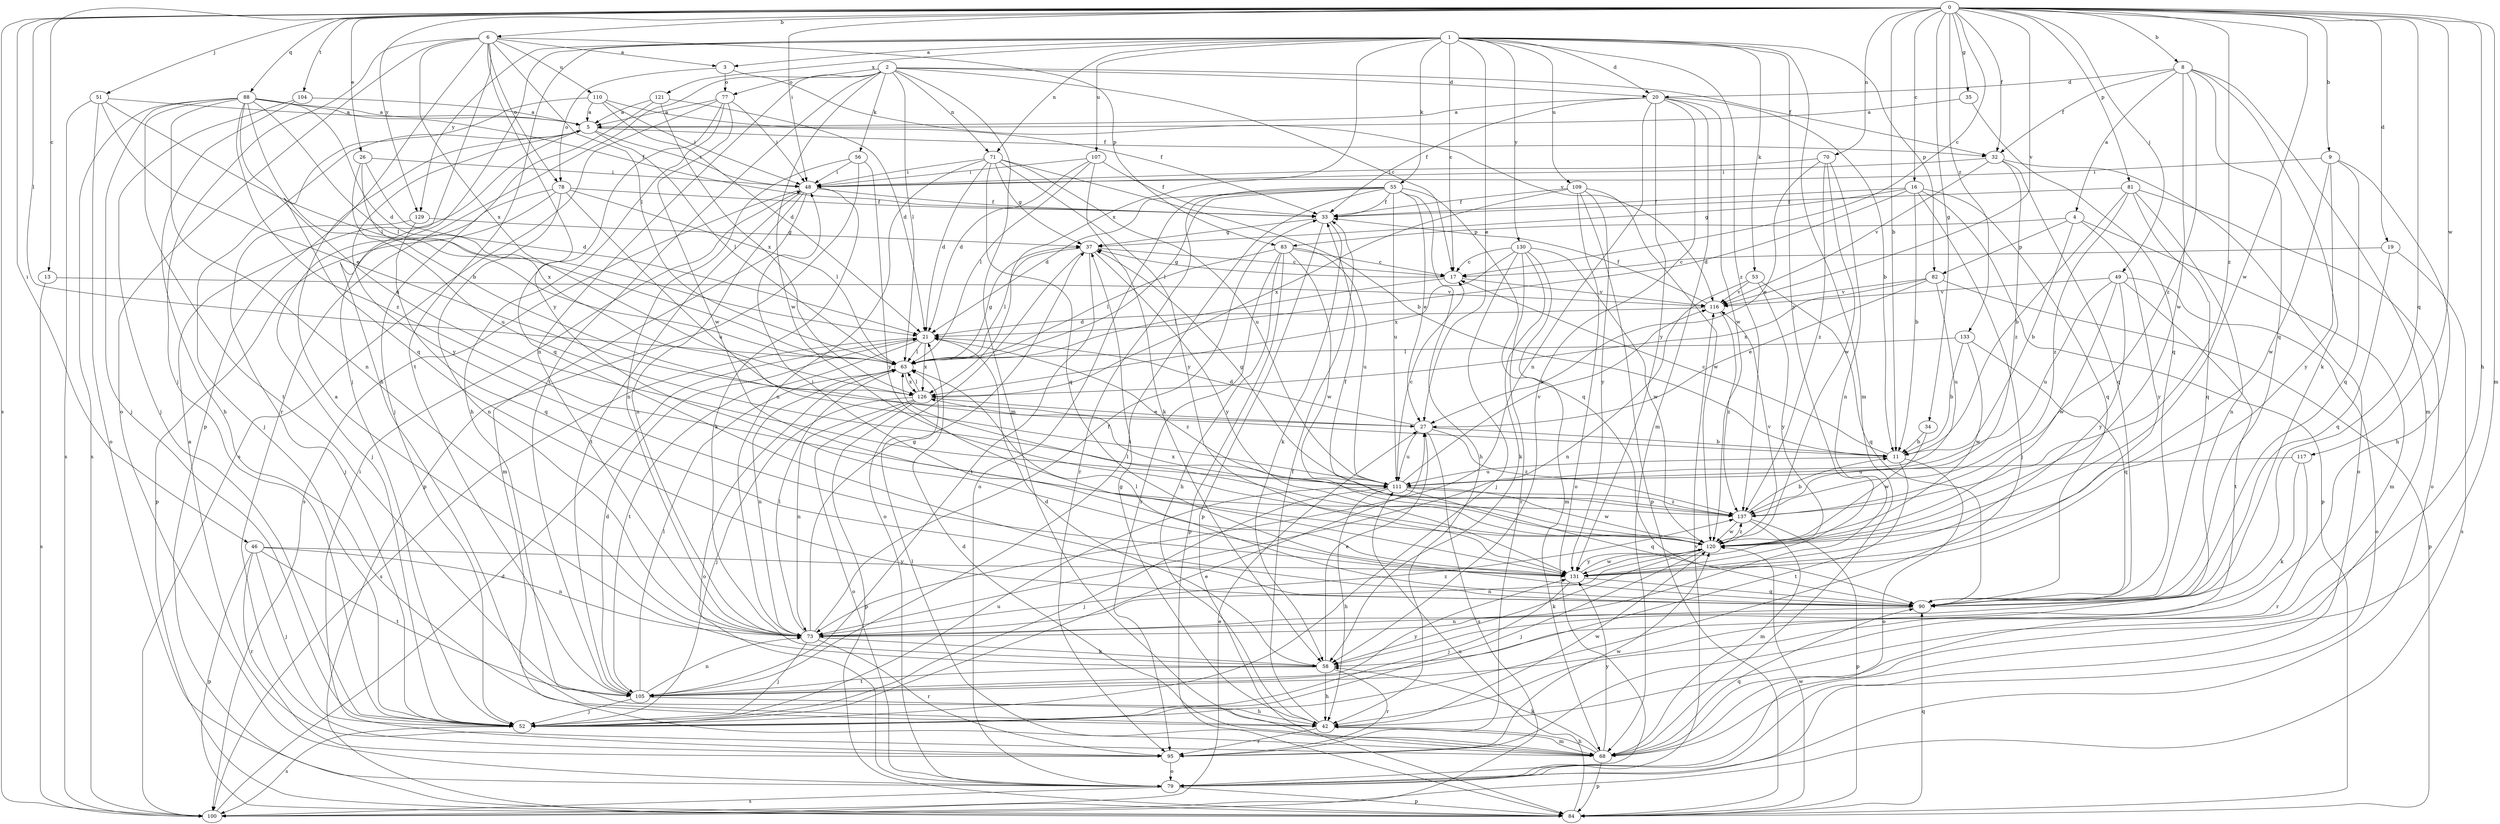 strict digraph  {
0;
1;
2;
3;
4;
5;
6;
8;
9;
11;
13;
16;
17;
19;
20;
21;
26;
27;
32;
33;
34;
35;
37;
42;
46;
48;
49;
51;
52;
53;
55;
56;
58;
63;
68;
70;
71;
73;
77;
78;
79;
81;
82;
83;
84;
88;
90;
95;
100;
104;
105;
107;
109;
110;
111;
116;
117;
120;
121;
126;
129;
130;
131;
133;
137;
0 -> 6  [label=b];
0 -> 8  [label=b];
0 -> 9  [label=b];
0 -> 11  [label=b];
0 -> 13  [label=c];
0 -> 16  [label=c];
0 -> 17  [label=c];
0 -> 19  [label=d];
0 -> 26  [label=e];
0 -> 32  [label=f];
0 -> 34  [label=g];
0 -> 35  [label=g];
0 -> 42  [label=h];
0 -> 46  [label=i];
0 -> 48  [label=i];
0 -> 49  [label=j];
0 -> 51  [label=j];
0 -> 63  [label=l];
0 -> 68  [label=m];
0 -> 70  [label=n];
0 -> 81  [label=p];
0 -> 88  [label=q];
0 -> 90  [label=q];
0 -> 100  [label=s];
0 -> 104  [label=t];
0 -> 116  [label=v];
0 -> 117  [label=w];
0 -> 120  [label=w];
0 -> 129  [label=y];
0 -> 133  [label=z];
0 -> 137  [label=z];
1 -> 3  [label=a];
1 -> 17  [label=c];
1 -> 20  [label=d];
1 -> 27  [label=e];
1 -> 52  [label=j];
1 -> 53  [label=k];
1 -> 55  [label=k];
1 -> 68  [label=m];
1 -> 71  [label=n];
1 -> 82  [label=p];
1 -> 105  [label=t];
1 -> 107  [label=u];
1 -> 109  [label=u];
1 -> 121  [label=x];
1 -> 126  [label=x];
1 -> 129  [label=y];
1 -> 130  [label=y];
1 -> 131  [label=y];
1 -> 137  [label=z];
2 -> 17  [label=c];
2 -> 20  [label=d];
2 -> 32  [label=f];
2 -> 56  [label=k];
2 -> 63  [label=l];
2 -> 68  [label=m];
2 -> 71  [label=n];
2 -> 73  [label=n];
2 -> 77  [label=o];
2 -> 95  [label=r];
2 -> 105  [label=t];
2 -> 120  [label=w];
3 -> 77  [label=o];
3 -> 78  [label=o];
3 -> 116  [label=v];
4 -> 11  [label=b];
4 -> 68  [label=m];
4 -> 82  [label=p];
4 -> 83  [label=p];
4 -> 131  [label=y];
5 -> 32  [label=f];
5 -> 48  [label=i];
5 -> 52  [label=j];
5 -> 63  [label=l];
5 -> 131  [label=y];
6 -> 3  [label=a];
6 -> 42  [label=h];
6 -> 52  [label=j];
6 -> 63  [label=l];
6 -> 78  [label=o];
6 -> 79  [label=o];
6 -> 83  [label=p];
6 -> 84  [label=p];
6 -> 110  [label=u];
6 -> 126  [label=x];
6 -> 131  [label=y];
8 -> 4  [label=a];
8 -> 20  [label=d];
8 -> 32  [label=f];
8 -> 58  [label=k];
8 -> 68  [label=m];
8 -> 90  [label=q];
8 -> 120  [label=w];
8 -> 137  [label=z];
9 -> 42  [label=h];
9 -> 48  [label=i];
9 -> 90  [label=q];
9 -> 120  [label=w];
9 -> 131  [label=y];
11 -> 17  [label=c];
11 -> 79  [label=o];
11 -> 105  [label=t];
11 -> 111  [label=u];
13 -> 100  [label=s];
13 -> 116  [label=v];
16 -> 11  [label=b];
16 -> 21  [label=d];
16 -> 33  [label=f];
16 -> 37  [label=g];
16 -> 52  [label=j];
16 -> 84  [label=p];
16 -> 90  [label=q];
17 -> 37  [label=g];
17 -> 63  [label=l];
17 -> 116  [label=v];
19 -> 17  [label=c];
19 -> 90  [label=q];
19 -> 100  [label=s];
20 -> 5  [label=a];
20 -> 11  [label=b];
20 -> 33  [label=f];
20 -> 58  [label=k];
20 -> 68  [label=m];
20 -> 73  [label=n];
20 -> 120  [label=w];
20 -> 131  [label=y];
21 -> 63  [label=l];
21 -> 100  [label=s];
21 -> 105  [label=t];
21 -> 126  [label=x];
21 -> 137  [label=z];
26 -> 21  [label=d];
26 -> 48  [label=i];
26 -> 111  [label=u];
26 -> 126  [label=x];
27 -> 11  [label=b];
27 -> 21  [label=d];
27 -> 100  [label=s];
27 -> 111  [label=u];
27 -> 137  [label=z];
32 -> 48  [label=i];
32 -> 79  [label=o];
32 -> 90  [label=q];
32 -> 116  [label=v];
32 -> 137  [label=z];
33 -> 37  [label=g];
33 -> 58  [label=k];
33 -> 84  [label=p];
34 -> 11  [label=b];
34 -> 120  [label=w];
35 -> 5  [label=a];
35 -> 90  [label=q];
37 -> 17  [label=c];
37 -> 63  [label=l];
37 -> 79  [label=o];
37 -> 105  [label=t];
37 -> 131  [label=y];
42 -> 33  [label=f];
42 -> 37  [label=g];
42 -> 68  [label=m];
42 -> 95  [label=r];
42 -> 120  [label=w];
46 -> 52  [label=j];
46 -> 73  [label=n];
46 -> 84  [label=p];
46 -> 95  [label=r];
46 -> 105  [label=t];
46 -> 131  [label=y];
48 -> 33  [label=f];
48 -> 58  [label=k];
48 -> 68  [label=m];
48 -> 73  [label=n];
48 -> 100  [label=s];
48 -> 105  [label=t];
49 -> 79  [label=o];
49 -> 105  [label=t];
49 -> 111  [label=u];
49 -> 116  [label=v];
49 -> 120  [label=w];
49 -> 131  [label=y];
51 -> 5  [label=a];
51 -> 27  [label=e];
51 -> 63  [label=l];
51 -> 79  [label=o];
51 -> 100  [label=s];
52 -> 27  [label=e];
52 -> 100  [label=s];
52 -> 111  [label=u];
53 -> 73  [label=n];
53 -> 90  [label=q];
53 -> 116  [label=v];
53 -> 131  [label=y];
55 -> 21  [label=d];
55 -> 27  [label=e];
55 -> 33  [label=f];
55 -> 42  [label=h];
55 -> 63  [label=l];
55 -> 79  [label=o];
55 -> 90  [label=q];
55 -> 95  [label=r];
55 -> 105  [label=t];
55 -> 111  [label=u];
56 -> 48  [label=i];
56 -> 73  [label=n];
56 -> 84  [label=p];
56 -> 131  [label=y];
58 -> 5  [label=a];
58 -> 21  [label=d];
58 -> 27  [label=e];
58 -> 42  [label=h];
58 -> 95  [label=r];
58 -> 105  [label=t];
63 -> 37  [label=g];
63 -> 73  [label=n];
63 -> 79  [label=o];
63 -> 126  [label=x];
68 -> 5  [label=a];
68 -> 21  [label=d];
68 -> 42  [label=h];
68 -> 58  [label=k];
68 -> 63  [label=l];
68 -> 84  [label=p];
68 -> 90  [label=q];
68 -> 131  [label=y];
70 -> 27  [label=e];
70 -> 48  [label=i];
70 -> 73  [label=n];
70 -> 120  [label=w];
70 -> 137  [label=z];
71 -> 11  [label=b];
71 -> 21  [label=d];
71 -> 37  [label=g];
71 -> 48  [label=i];
71 -> 73  [label=n];
71 -> 90  [label=q];
71 -> 111  [label=u];
71 -> 131  [label=y];
73 -> 33  [label=f];
73 -> 37  [label=g];
73 -> 52  [label=j];
73 -> 58  [label=k];
73 -> 63  [label=l];
73 -> 95  [label=r];
73 -> 137  [label=z];
77 -> 5  [label=a];
77 -> 42  [label=h];
77 -> 48  [label=i];
77 -> 90  [label=q];
77 -> 100  [label=s];
77 -> 120  [label=w];
78 -> 33  [label=f];
78 -> 52  [label=j];
78 -> 63  [label=l];
78 -> 73  [label=n];
78 -> 84  [label=p];
78 -> 111  [label=u];
79 -> 84  [label=p];
79 -> 100  [label=s];
79 -> 116  [label=v];
81 -> 11  [label=b];
81 -> 33  [label=f];
81 -> 73  [label=n];
81 -> 79  [label=o];
81 -> 90  [label=q];
81 -> 137  [label=z];
82 -> 27  [label=e];
82 -> 84  [label=p];
82 -> 111  [label=u];
82 -> 116  [label=v];
82 -> 126  [label=x];
83 -> 17  [label=c];
83 -> 42  [label=h];
83 -> 63  [label=l];
83 -> 84  [label=p];
83 -> 95  [label=r];
83 -> 111  [label=u];
83 -> 120  [label=w];
84 -> 90  [label=q];
84 -> 111  [label=u];
84 -> 120  [label=w];
88 -> 5  [label=a];
88 -> 11  [label=b];
88 -> 21  [label=d];
88 -> 33  [label=f];
88 -> 52  [label=j];
88 -> 63  [label=l];
88 -> 73  [label=n];
88 -> 100  [label=s];
88 -> 105  [label=t];
88 -> 111  [label=u];
88 -> 137  [label=z];
90 -> 63  [label=l];
90 -> 73  [label=n];
95 -> 48  [label=i];
95 -> 79  [label=o];
95 -> 120  [label=w];
100 -> 21  [label=d];
100 -> 27  [label=e];
104 -> 5  [label=a];
104 -> 42  [label=h];
104 -> 52  [label=j];
105 -> 21  [label=d];
105 -> 42  [label=h];
105 -> 52  [label=j];
105 -> 63  [label=l];
105 -> 73  [label=n];
105 -> 131  [label=y];
107 -> 21  [label=d];
107 -> 33  [label=f];
107 -> 48  [label=i];
107 -> 58  [label=k];
107 -> 63  [label=l];
109 -> 33  [label=f];
109 -> 79  [label=o];
109 -> 84  [label=p];
109 -> 120  [label=w];
109 -> 126  [label=x];
109 -> 131  [label=y];
110 -> 5  [label=a];
110 -> 21  [label=d];
110 -> 33  [label=f];
110 -> 48  [label=i];
110 -> 90  [label=q];
111 -> 17  [label=c];
111 -> 37  [label=g];
111 -> 42  [label=h];
111 -> 52  [label=j];
111 -> 90  [label=q];
111 -> 116  [label=v];
111 -> 120  [label=w];
111 -> 137  [label=z];
116 -> 21  [label=d];
116 -> 33  [label=f];
116 -> 137  [label=z];
117 -> 58  [label=k];
117 -> 95  [label=r];
117 -> 111  [label=u];
120 -> 33  [label=f];
120 -> 52  [label=j];
120 -> 58  [label=k];
120 -> 63  [label=l];
120 -> 73  [label=n];
120 -> 116  [label=v];
120 -> 131  [label=y];
120 -> 137  [label=z];
121 -> 5  [label=a];
121 -> 21  [label=d];
121 -> 52  [label=j];
121 -> 126  [label=x];
126 -> 27  [label=e];
126 -> 52  [label=j];
126 -> 63  [label=l];
126 -> 73  [label=n];
126 -> 79  [label=o];
126 -> 84  [label=p];
129 -> 37  [label=g];
129 -> 52  [label=j];
129 -> 90  [label=q];
130 -> 17  [label=c];
130 -> 52  [label=j];
130 -> 58  [label=k];
130 -> 68  [label=m];
130 -> 95  [label=r];
130 -> 120  [label=w];
130 -> 126  [label=x];
131 -> 48  [label=i];
131 -> 52  [label=j];
131 -> 90  [label=q];
131 -> 120  [label=w];
133 -> 11  [label=b];
133 -> 63  [label=l];
133 -> 90  [label=q];
133 -> 120  [label=w];
137 -> 11  [label=b];
137 -> 68  [label=m];
137 -> 84  [label=p];
137 -> 120  [label=w];
137 -> 126  [label=x];
}
